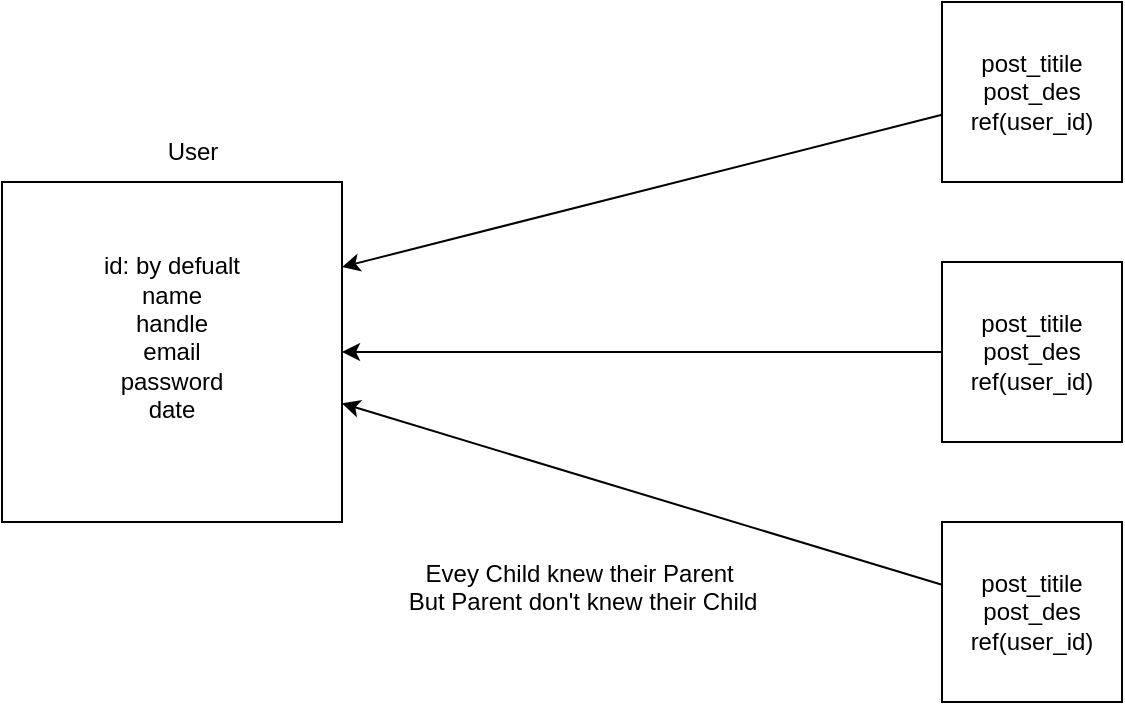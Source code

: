 <mxfile>
    <diagram id="dRiofwATn030WErtyYki" name="Page-1">
        <mxGraphModel dx="662" dy="436" grid="1" gridSize="10" guides="1" tooltips="1" connect="1" arrows="1" fold="1" page="1" pageScale="1" pageWidth="850" pageHeight="1100" background="#FFFFFF" math="0" shadow="0">
            <root>
                <mxCell id="0"/>
                <mxCell id="1" parent="0"/>
                <mxCell id="2" value="id: by defualt&lt;div&gt;name&lt;/div&gt;&lt;div&gt;handle&lt;/div&gt;&lt;div&gt;email&lt;/div&gt;&lt;div&gt;password&lt;/div&gt;&lt;div&gt;date&lt;/div&gt;&lt;div&gt;&lt;br&gt;&lt;/div&gt;" style="whiteSpace=wrap;html=1;aspect=fixed;" vertex="1" parent="1">
                    <mxGeometry x="20" y="130" width="170" height="170" as="geometry"/>
                </mxCell>
                <mxCell id="6" style="edgeStyle=none;html=1;entryX=1;entryY=0.25;entryDx=0;entryDy=0;" edge="1" parent="1" source="3" target="2">
                    <mxGeometry relative="1" as="geometry"/>
                </mxCell>
                <mxCell id="3" value="post_titile&lt;div&gt;post_des&lt;/div&gt;&lt;div&gt;ref(user_id)&lt;/div&gt;" style="whiteSpace=wrap;html=1;aspect=fixed;" vertex="1" parent="1">
                    <mxGeometry x="490" y="40" width="90" height="90" as="geometry"/>
                </mxCell>
                <mxCell id="8" value="&lt;span style=&quot;background-color: rgb(255, 255, 255);&quot;&gt;User&lt;/span&gt;" style="text;html=1;align=center;verticalAlign=middle;resizable=0;points=[];autosize=1;strokeColor=none;fillColor=none;" vertex="1" parent="1">
                    <mxGeometry x="90" y="100" width="50" height="30" as="geometry"/>
                </mxCell>
                <mxCell id="12" style="edgeStyle=none;html=1;entryX=1;entryY=0.5;entryDx=0;entryDy=0;" edge="1" parent="1" source="9" target="2">
                    <mxGeometry relative="1" as="geometry"/>
                </mxCell>
                <mxCell id="9" value="post_titile&lt;div&gt;post_des&lt;/div&gt;&lt;div&gt;ref(user_id)&lt;/div&gt;" style="whiteSpace=wrap;html=1;aspect=fixed;" vertex="1" parent="1">
                    <mxGeometry x="490" y="170" width="90" height="90" as="geometry"/>
                </mxCell>
                <mxCell id="13" style="edgeStyle=none;html=1;" edge="1" parent="1" source="10" target="2">
                    <mxGeometry relative="1" as="geometry"/>
                </mxCell>
                <mxCell id="10" value="post_titile&lt;div&gt;post_des&lt;/div&gt;&lt;div&gt;ref(user_id)&lt;/div&gt;" style="whiteSpace=wrap;html=1;aspect=fixed;" vertex="1" parent="1">
                    <mxGeometry x="490" y="300" width="90" height="90" as="geometry"/>
                </mxCell>
                <mxCell id="14" value="Evey Child knew their Parent&amp;nbsp;&lt;div&gt;But Parent don&#39;t knew their Child&lt;/div&gt;&lt;div&gt;&lt;br&gt;&lt;/div&gt;" style="text;html=1;align=center;verticalAlign=middle;resizable=0;points=[];autosize=1;strokeColor=none;fillColor=none;" vertex="1" parent="1">
                    <mxGeometry x="210" y="310" width="200" height="60" as="geometry"/>
                </mxCell>
            </root>
        </mxGraphModel>
    </diagram>
</mxfile>